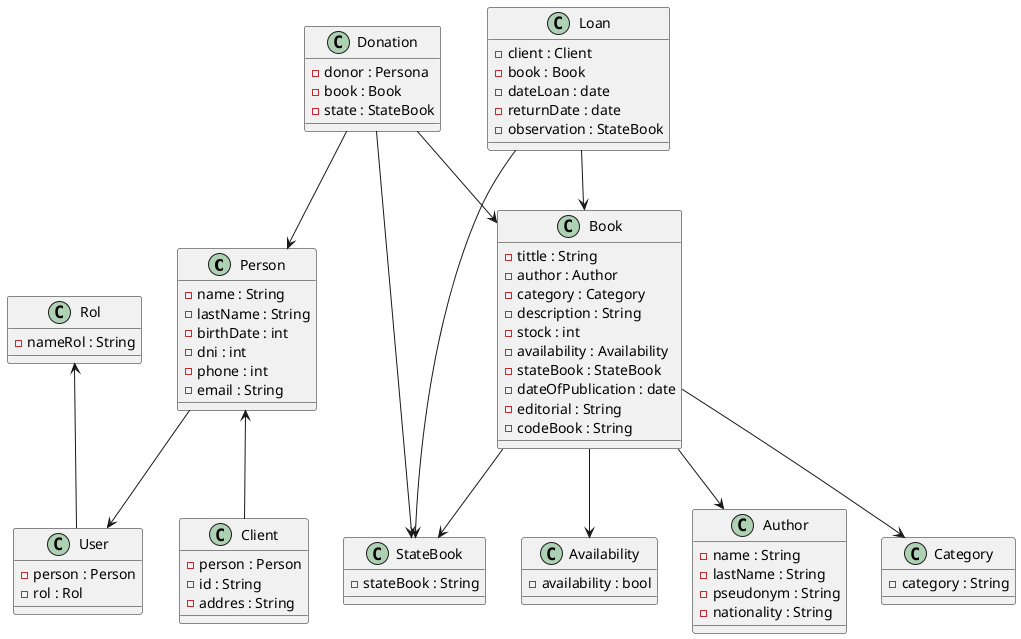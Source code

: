 @startuml library
class Person{
    -name : String
    -lastName : String
    -birthDate : int
    -dni : int
    -phone : int
    -email : String
}

Class User{
     -person : Person
     -rol : Rol
}

Class Rol{
     -nameRol : String
}

Class Client{
     -person : Person
     -id : String
     -addres : String
}

Class Author{
     -name : String
     -lastName : String
     -pseudonym : String
     -nationality : String
}

Class Book{
     -tittle : String
     -author : Author
     -category : Category
     -description : String
     -stock : int
     -availability : Availability
     -stateBook : StateBook
     -dateOfPublication : date
     -editorial : String
     -codeBook : String
}

Class Category{
     -category : String
}

Class Loan{
     -client : Client
     -book : Book
     -dateLoan : date
     -returnDate : date
     -observation : StateBook
}

Class Donation{
     -donor : Persona
     -book : Book
     -state : StateBook
}

Class Availability{
     -availability : bool
}

Class StateBook{
     -stateBook : String
}

Person --> User
Person <-- Client
User -up-> Rol
Book --> Author
Book --> Category
Book --> Availability
Book --> StateBook
Loan --> Book
Loan --> StateBook
Donation --> Book
Donation --> Person
Donation --> StateBook
@enduml